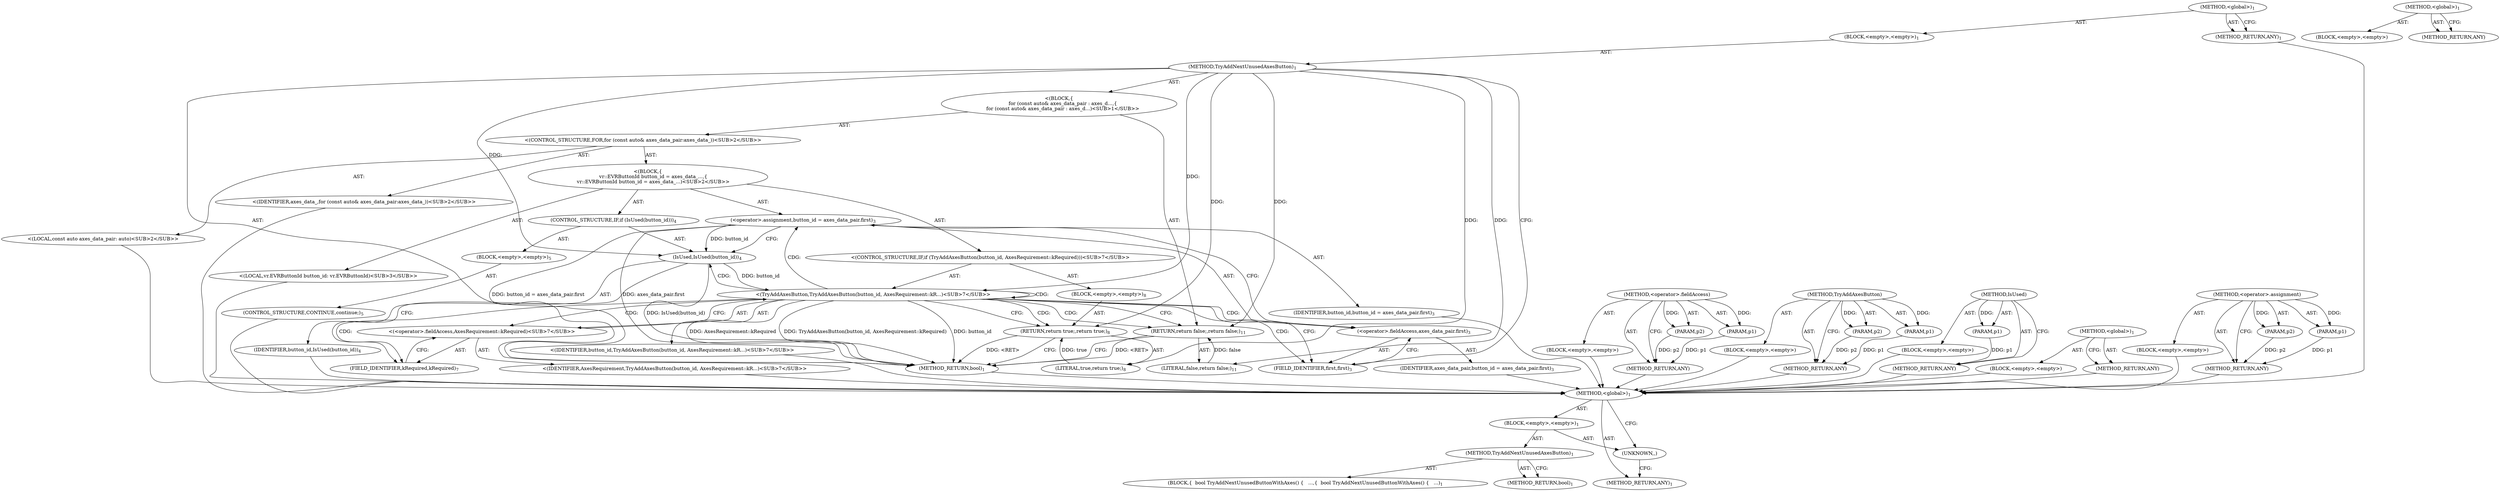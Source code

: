 digraph "&lt;global&gt;" {
vulnerable_6 [label=<(METHOD,&lt;global&gt;)<SUB>1</SUB>>];
vulnerable_7 [label=<(BLOCK,&lt;empty&gt;,&lt;empty&gt;)<SUB>1</SUB>>];
vulnerable_8 [label=<(METHOD,TryAddNextUnusedAxesButton)<SUB>1</SUB>>];
vulnerable_9 [label="<(BLOCK,{
     for (const auto&amp; axes_data_pair : axes_d...,{
     for (const auto&amp; axes_data_pair : axes_d...)<SUB>1</SUB>>"];
vulnerable_10 [label="<(CONTROL_STRUCTURE,FOR,for (const auto&amp; axes_data_pair:axes_data_))<SUB>2</SUB>>"];
vulnerable_11 [label="<(IDENTIFIER,axes_data_,for (const auto&amp; axes_data_pair:axes_data_))<SUB>2</SUB>>"];
vulnerable_12 [label="<(LOCAL,const auto axes_data_pair: auto)<SUB>2</SUB>>"];
vulnerable_13 [label="<(BLOCK,{
       vr::EVRButtonId button_id = axes_data_...,{
       vr::EVRButtonId button_id = axes_data_...)<SUB>2</SUB>>"];
vulnerable_14 [label="<(LOCAL,vr.EVRButtonId button_id: vr.EVRButtonId)<SUB>3</SUB>>"];
vulnerable_15 [label=<(&lt;operator&gt;.assignment,button_id = axes_data_pair.first)<SUB>3</SUB>>];
vulnerable_16 [label=<(IDENTIFIER,button_id,button_id = axes_data_pair.first)<SUB>3</SUB>>];
vulnerable_17 [label=<(&lt;operator&gt;.fieldAccess,axes_data_pair.first)<SUB>3</SUB>>];
vulnerable_18 [label=<(IDENTIFIER,axes_data_pair,button_id = axes_data_pair.first)<SUB>3</SUB>>];
vulnerable_19 [label=<(FIELD_IDENTIFIER,first,first)<SUB>3</SUB>>];
vulnerable_20 [label=<(CONTROL_STRUCTURE,IF,if (IsUsed(button_id)))<SUB>4</SUB>>];
vulnerable_21 [label=<(IsUsed,IsUsed(button_id))<SUB>4</SUB>>];
vulnerable_22 [label=<(IDENTIFIER,button_id,IsUsed(button_id))<SUB>4</SUB>>];
vulnerable_23 [label=<(BLOCK,&lt;empty&gt;,&lt;empty&gt;)<SUB>5</SUB>>];
vulnerable_24 [label=<(CONTROL_STRUCTURE,CONTINUE,continue;)<SUB>5</SUB>>];
vulnerable_25 [label="<(CONTROL_STRUCTURE,IF,if (TryAddAxesButton(button_id, AxesRequirement::kRequired)))<SUB>7</SUB>>"];
vulnerable_26 [label="<(TryAddAxesButton,TryAddAxesButton(button_id, AxesRequirement::kR...)<SUB>7</SUB>>"];
vulnerable_27 [label="<(IDENTIFIER,button_id,TryAddAxesButton(button_id, AxesRequirement::kR...)<SUB>7</SUB>>"];
vulnerable_28 [label="<(&lt;operator&gt;.fieldAccess,AxesRequirement::kRequired)<SUB>7</SUB>>"];
vulnerable_29 [label="<(IDENTIFIER,AxesRequirement,TryAddAxesButton(button_id, AxesRequirement::kR...)<SUB>7</SUB>>"];
vulnerable_30 [label=<(FIELD_IDENTIFIER,kRequired,kRequired)<SUB>7</SUB>>];
vulnerable_31 [label=<(BLOCK,&lt;empty&gt;,&lt;empty&gt;)<SUB>8</SUB>>];
vulnerable_32 [label=<(RETURN,return true;,return true;)<SUB>8</SUB>>];
vulnerable_33 [label=<(LITERAL,true,return true;)<SUB>8</SUB>>];
vulnerable_34 [label=<(RETURN,return false;,return false;)<SUB>11</SUB>>];
vulnerable_35 [label=<(LITERAL,false,return false;)<SUB>11</SUB>>];
vulnerable_36 [label=<(METHOD_RETURN,bool)<SUB>1</SUB>>];
vulnerable_38 [label=<(METHOD_RETURN,ANY)<SUB>1</SUB>>];
vulnerable_64 [label=<(METHOD,&lt;operator&gt;.fieldAccess)>];
vulnerable_65 [label=<(PARAM,p1)>];
vulnerable_66 [label=<(PARAM,p2)>];
vulnerable_67 [label=<(BLOCK,&lt;empty&gt;,&lt;empty&gt;)>];
vulnerable_68 [label=<(METHOD_RETURN,ANY)>];
vulnerable_73 [label=<(METHOD,TryAddAxesButton)>];
vulnerable_74 [label=<(PARAM,p1)>];
vulnerable_75 [label=<(PARAM,p2)>];
vulnerable_76 [label=<(BLOCK,&lt;empty&gt;,&lt;empty&gt;)>];
vulnerable_77 [label=<(METHOD_RETURN,ANY)>];
vulnerable_69 [label=<(METHOD,IsUsed)>];
vulnerable_70 [label=<(PARAM,p1)>];
vulnerable_71 [label=<(BLOCK,&lt;empty&gt;,&lt;empty&gt;)>];
vulnerable_72 [label=<(METHOD_RETURN,ANY)>];
vulnerable_59 [label=<(METHOD,&lt;operator&gt;.assignment)>];
vulnerable_60 [label=<(PARAM,p1)>];
vulnerable_61 [label=<(PARAM,p2)>];
vulnerable_62 [label=<(BLOCK,&lt;empty&gt;,&lt;empty&gt;)>];
vulnerable_63 [label=<(METHOD_RETURN,ANY)>];
vulnerable_53 [label=<(METHOD,&lt;global&gt;)<SUB>1</SUB>>];
vulnerable_54 [label=<(BLOCK,&lt;empty&gt;,&lt;empty&gt;)>];
vulnerable_55 [label=<(METHOD_RETURN,ANY)>];
fixed_6 [label=<(METHOD,&lt;global&gt;)<SUB>1</SUB>>];
fixed_7 [label=<(BLOCK,&lt;empty&gt;,&lt;empty&gt;)<SUB>1</SUB>>];
fixed_8 [label=<(METHOD,TryAddNextUnusedAxesButton)<SUB>1</SUB>>];
fixed_9 [label=<(BLOCK,{
  bool TryAddNextUnusedButtonWithAxes() {
   ...,{
  bool TryAddNextUnusedButtonWithAxes() {
   ...)<SUB>1</SUB>>];
fixed_10 [label=<(METHOD_RETURN,bool)<SUB>1</SUB>>];
fixed_12 [label=<(UNKNOWN,,)>];
fixed_13 [label=<(METHOD_RETURN,ANY)<SUB>1</SUB>>];
fixed_22 [label=<(METHOD,&lt;global&gt;)<SUB>1</SUB>>];
fixed_23 [label=<(BLOCK,&lt;empty&gt;,&lt;empty&gt;)>];
fixed_24 [label=<(METHOD_RETURN,ANY)>];
vulnerable_6 -> vulnerable_7  [key=0, label="AST: "];
vulnerable_6 -> vulnerable_38  [key=0, label="AST: "];
vulnerable_6 -> vulnerable_38  [key=1, label="CFG: "];
vulnerable_7 -> vulnerable_8  [key=0, label="AST: "];
vulnerable_8 -> vulnerable_9  [key=0, label="AST: "];
vulnerable_8 -> vulnerable_36  [key=0, label="AST: "];
vulnerable_8 -> vulnerable_19  [key=0, label="CFG: "];
vulnerable_8 -> vulnerable_34  [key=0, label="DDG: "];
vulnerable_8 -> vulnerable_35  [key=0, label="DDG: "];
vulnerable_8 -> vulnerable_21  [key=0, label="DDG: "];
vulnerable_8 -> vulnerable_26  [key=0, label="DDG: "];
vulnerable_8 -> vulnerable_32  [key=0, label="DDG: "];
vulnerable_8 -> vulnerable_33  [key=0, label="DDG: "];
vulnerable_9 -> vulnerable_10  [key=0, label="AST: "];
vulnerable_9 -> vulnerable_34  [key=0, label="AST: "];
vulnerable_10 -> vulnerable_11  [key=0, label="AST: "];
vulnerable_10 -> vulnerable_12  [key=0, label="AST: "];
vulnerable_10 -> vulnerable_13  [key=0, label="AST: "];
vulnerable_11 -> fixed_6  [key=0];
vulnerable_12 -> fixed_6  [key=0];
vulnerable_13 -> vulnerable_14  [key=0, label="AST: "];
vulnerable_13 -> vulnerable_15  [key=0, label="AST: "];
vulnerable_13 -> vulnerable_20  [key=0, label="AST: "];
vulnerable_13 -> vulnerable_25  [key=0, label="AST: "];
vulnerable_14 -> fixed_6  [key=0];
vulnerable_15 -> vulnerable_16  [key=0, label="AST: "];
vulnerable_15 -> vulnerable_17  [key=0, label="AST: "];
vulnerable_15 -> vulnerable_21  [key=0, label="CFG: "];
vulnerable_15 -> vulnerable_21  [key=1, label="DDG: button_id"];
vulnerable_15 -> vulnerable_36  [key=0, label="DDG: axes_data_pair.first"];
vulnerable_15 -> vulnerable_36  [key=1, label="DDG: button_id = axes_data_pair.first"];
vulnerable_16 -> fixed_6  [key=0];
vulnerable_17 -> vulnerable_18  [key=0, label="AST: "];
vulnerable_17 -> vulnerable_19  [key=0, label="AST: "];
vulnerable_17 -> vulnerable_15  [key=0, label="CFG: "];
vulnerable_18 -> fixed_6  [key=0];
vulnerable_19 -> vulnerable_17  [key=0, label="CFG: "];
vulnerable_20 -> vulnerable_21  [key=0, label="AST: "];
vulnerable_20 -> vulnerable_23  [key=0, label="AST: "];
vulnerable_21 -> vulnerable_22  [key=0, label="AST: "];
vulnerable_21 -> vulnerable_30  [key=0, label="CFG: "];
vulnerable_21 -> vulnerable_36  [key=0, label="DDG: IsUsed(button_id)"];
vulnerable_21 -> vulnerable_26  [key=0, label="DDG: button_id"];
vulnerable_22 -> fixed_6  [key=0];
vulnerable_23 -> vulnerable_24  [key=0, label="AST: "];
vulnerable_24 -> fixed_6  [key=0];
vulnerable_25 -> vulnerable_26  [key=0, label="AST: "];
vulnerable_25 -> vulnerable_31  [key=0, label="AST: "];
vulnerable_26 -> vulnerable_27  [key=0, label="AST: "];
vulnerable_26 -> vulnerable_28  [key=0, label="AST: "];
vulnerable_26 -> vulnerable_28  [key=1, label="CDG: "];
vulnerable_26 -> vulnerable_19  [key=0, label="CFG: "];
vulnerable_26 -> vulnerable_19  [key=1, label="CDG: "];
vulnerable_26 -> vulnerable_32  [key=0, label="CFG: "];
vulnerable_26 -> vulnerable_32  [key=1, label="CDG: "];
vulnerable_26 -> vulnerable_34  [key=0, label="CFG: "];
vulnerable_26 -> vulnerable_34  [key=1, label="CDG: "];
vulnerable_26 -> vulnerable_36  [key=0, label="DDG: button_id"];
vulnerable_26 -> vulnerable_36  [key=1, label="DDG: AxesRequirement::kRequired"];
vulnerable_26 -> vulnerable_36  [key=2, label="DDG: TryAddAxesButton(button_id, AxesRequirement::kRequired)"];
vulnerable_26 -> vulnerable_17  [key=0, label="CDG: "];
vulnerable_26 -> vulnerable_15  [key=0, label="CDG: "];
vulnerable_26 -> vulnerable_30  [key=0, label="CDG: "];
vulnerable_26 -> vulnerable_21  [key=0, label="CDG: "];
vulnerable_26 -> vulnerable_26  [key=0, label="CDG: "];
vulnerable_27 -> fixed_6  [key=0];
vulnerable_28 -> vulnerable_29  [key=0, label="AST: "];
vulnerable_28 -> vulnerable_30  [key=0, label="AST: "];
vulnerable_28 -> vulnerable_26  [key=0, label="CFG: "];
vulnerable_29 -> fixed_6  [key=0];
vulnerable_30 -> vulnerable_28  [key=0, label="CFG: "];
vulnerable_31 -> vulnerable_32  [key=0, label="AST: "];
vulnerable_32 -> vulnerable_33  [key=0, label="AST: "];
vulnerable_32 -> vulnerable_36  [key=0, label="CFG: "];
vulnerable_32 -> vulnerable_36  [key=1, label="DDG: &lt;RET&gt;"];
vulnerable_33 -> vulnerable_32  [key=0, label="DDG: true"];
vulnerable_34 -> vulnerable_35  [key=0, label="AST: "];
vulnerable_34 -> vulnerable_36  [key=0, label="CFG: "];
vulnerable_34 -> vulnerable_36  [key=1, label="DDG: &lt;RET&gt;"];
vulnerable_35 -> vulnerable_34  [key=0, label="DDG: false"];
vulnerable_36 -> fixed_6  [key=0];
vulnerable_38 -> fixed_6  [key=0];
vulnerable_64 -> vulnerable_65  [key=0, label="AST: "];
vulnerable_64 -> vulnerable_65  [key=1, label="DDG: "];
vulnerable_64 -> vulnerable_67  [key=0, label="AST: "];
vulnerable_64 -> vulnerable_66  [key=0, label="AST: "];
vulnerable_64 -> vulnerable_66  [key=1, label="DDG: "];
vulnerable_64 -> vulnerable_68  [key=0, label="AST: "];
vulnerable_64 -> vulnerable_68  [key=1, label="CFG: "];
vulnerable_65 -> vulnerable_68  [key=0, label="DDG: p1"];
vulnerable_66 -> vulnerable_68  [key=0, label="DDG: p2"];
vulnerable_67 -> fixed_6  [key=0];
vulnerable_68 -> fixed_6  [key=0];
vulnerable_73 -> vulnerable_74  [key=0, label="AST: "];
vulnerable_73 -> vulnerable_74  [key=1, label="DDG: "];
vulnerable_73 -> vulnerable_76  [key=0, label="AST: "];
vulnerable_73 -> vulnerable_75  [key=0, label="AST: "];
vulnerable_73 -> vulnerable_75  [key=1, label="DDG: "];
vulnerable_73 -> vulnerable_77  [key=0, label="AST: "];
vulnerable_73 -> vulnerable_77  [key=1, label="CFG: "];
vulnerable_74 -> vulnerable_77  [key=0, label="DDG: p1"];
vulnerable_75 -> vulnerable_77  [key=0, label="DDG: p2"];
vulnerable_76 -> fixed_6  [key=0];
vulnerable_77 -> fixed_6  [key=0];
vulnerable_69 -> vulnerable_70  [key=0, label="AST: "];
vulnerable_69 -> vulnerable_70  [key=1, label="DDG: "];
vulnerable_69 -> vulnerable_71  [key=0, label="AST: "];
vulnerable_69 -> vulnerable_72  [key=0, label="AST: "];
vulnerable_69 -> vulnerable_72  [key=1, label="CFG: "];
vulnerable_70 -> vulnerable_72  [key=0, label="DDG: p1"];
vulnerable_71 -> fixed_6  [key=0];
vulnerable_72 -> fixed_6  [key=0];
vulnerable_59 -> vulnerable_60  [key=0, label="AST: "];
vulnerable_59 -> vulnerable_60  [key=1, label="DDG: "];
vulnerable_59 -> vulnerable_62  [key=0, label="AST: "];
vulnerable_59 -> vulnerable_61  [key=0, label="AST: "];
vulnerable_59 -> vulnerable_61  [key=1, label="DDG: "];
vulnerable_59 -> vulnerable_63  [key=0, label="AST: "];
vulnerable_59 -> vulnerable_63  [key=1, label="CFG: "];
vulnerable_60 -> vulnerable_63  [key=0, label="DDG: p1"];
vulnerable_61 -> vulnerable_63  [key=0, label="DDG: p2"];
vulnerable_62 -> fixed_6  [key=0];
vulnerable_63 -> fixed_6  [key=0];
vulnerable_53 -> vulnerable_54  [key=0, label="AST: "];
vulnerable_53 -> vulnerable_55  [key=0, label="AST: "];
vulnerable_53 -> vulnerable_55  [key=1, label="CFG: "];
vulnerable_54 -> fixed_6  [key=0];
vulnerable_55 -> fixed_6  [key=0];
fixed_6 -> fixed_7  [key=0, label="AST: "];
fixed_6 -> fixed_13  [key=0, label="AST: "];
fixed_6 -> fixed_12  [key=0, label="CFG: "];
fixed_7 -> fixed_8  [key=0, label="AST: "];
fixed_7 -> fixed_12  [key=0, label="AST: "];
fixed_8 -> fixed_9  [key=0, label="AST: "];
fixed_8 -> fixed_10  [key=0, label="AST: "];
fixed_8 -> fixed_10  [key=1, label="CFG: "];
fixed_12 -> fixed_13  [key=0, label="CFG: "];
fixed_22 -> fixed_23  [key=0, label="AST: "];
fixed_22 -> fixed_24  [key=0, label="AST: "];
fixed_22 -> fixed_24  [key=1, label="CFG: "];
}
